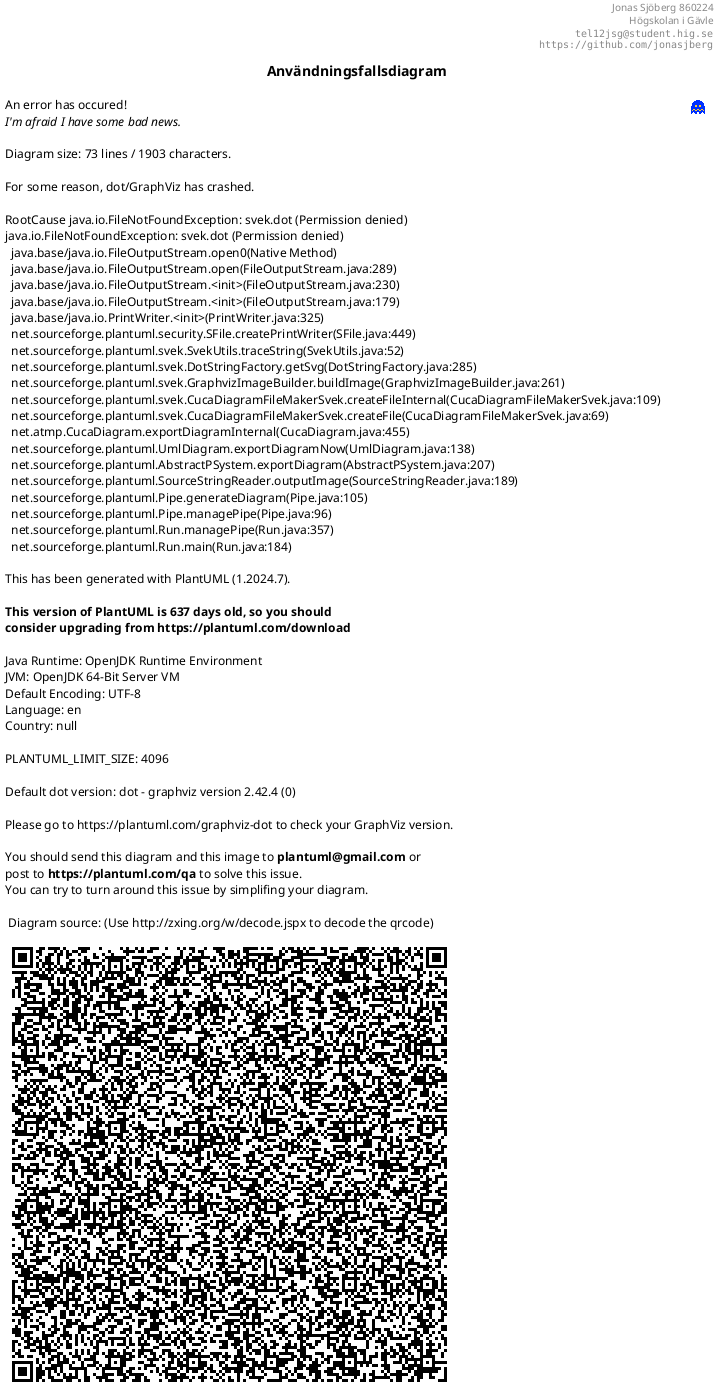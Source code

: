 ' DVG303 :: Objektorienterad design och programmering
' 860224 Jonas Sjöberg
' Högskolan i Gävle
' tel12jsg@student.hig.se
'
' Lab #1


@startuml
' ______________________________________________________________________________
' ____ CONFIGURATION OPTIONS ___________________________________________________
' debug flag creates a 'svek.dot' and 'svek.svg' file in ~/
!pragma svek_trace on

' appearance
skinparam monochrome true
skinparam backgroundColor transparent
skinparam classBackgroundColor transparent
'skinparam style strictuml


header
Jonas Sjöberg 860224
Högskolan i Gävle
""tel12jsg@student.hig.se""
""https://github.com/jonasjberg""
end header

title Användningsfallsdiagram

' ______________________________________________________________________________
' ____ USECASE DIAGRAM _________________________________________________________
'
' * AF 1: Skapa figur.
'         Användaren väljer ’skapa figur’ och sedan vilken typ figuren ska ha.
'         Möjliga värden är: Punkt, linje, triangel, rektangel, cirkel och
'         kanske ellips och kvadrat.  Systemet ger användaren möjlighet att
'         mata in värden som behövs för att definiera den önskade figuren.
'         Systemet använder sedan värden för att skapa ett objekt av vald typ
'         och tilldelar objektet till passande objektlista (t.ex. figur-lista,
'         lista med flyttbara figurer, lista med roterbara figurer mm. - se
'         nedan).
' * AF 2: Ta bort alla figurer.
'         Användaren väljer ’Ta bort allt’. 
'         Systemet tömmer alla listor.
' * AF 3: Rita ut alla figurer.
'         Användaren väljer ’Rita ut allt’. 
'         Systemet visar alla figurer som kan ritas.  
'         Obs: Detta användningsfall kommer att behandlas först i laboration 3.
' * AF 4: Skriv ut data till alla figurer.
'         Användaren väljer ’Skriv ut allt’. 
'         Systemet skriver ut data till alla figurer på konsollen.
' * AF 5: Förflytta alla flyttbara figurer.
'         Användaren väljer ’Förflytta allt’. 
'         Systemet ger användaren möjlighet att mata in värden dx, dy. 
'         Systemet förflyttar alla figurer som kan förflyttas.
' * AF 6: Ändra storlek till alla skalerbara figurer.
'         Användaren väljer ’Ändra storlek till alla’. 
'         Systemet ger användaren möjlighet att mata in värden sx, sy. 
'         Systemet ändrar storleken till alla figurer som tillåter detta.
' * AF 7: Rotera alla roterbara figurer.
'         Användaren väljer ’Rotera alla’. 
'         Systemet ger användaren möjlighet att mata in ett vinkel-värde. 
'         Systemet roterar alla figurer som kan roteras.

:Användare: as User

rectangle "Programmet" {
(Skapa figur) as (CreateFigure)
(Ta bort alla figurer) as (RemoveAllFigures)
(Rita ut alla figurer) as (DrawAllFigures)
(Skriv ut data till alla figurer) as (PrintDataAllFigures)
(Förflytta alla flyttbara figurer) as (MoveAllMovable)
(Ändra storlek till alla skalerbara figurer) as (ScaleAllScalable)
(Rotera alla roterbara figurer) as (RotateAllRotatable)

left to right direction
User - CreateFigure
User - RemoveAllFigures
User - DrawAllFigures
User - PrintDataAllFigures
User - MoveAllMovable
User - ScaleAllScalable
User - RotateAllRotatable

note right of CreateFigure
* Systemet ger användaren möjlighet att mata in värden
som behövs för att definiera den önskade figuren.
* Systemet använder sedan värden för att skapa ett objekt
av vald typ och tilldelar objektet till passande objektlista.
end note

note right of RemoveAllFigures
* Systemet tömmer alla listor.
end note

note right of DrawAllFigures
* Systemet visar alla figurer som kan ritas.
end note

note right of PrintDataAllFigures
* Systemet skriver ut data till alla figurer på konsollen.
end note

note right of MoveAllMovable
* Systemet ger användaren möjlighet att mata in värden dx, dy.
* Systemet förflyttar alla figurer som kan förflyttas.
end note

note right of ScaleAllScalable
* Systemet ger användaren möjlighet att mata in värden sx, sy.
* Systemet ändrar storleken till alla figurer som tillåter detta.
end note

note right of RotateAllRotatable
* Systemet ger användaren möjlighet att mata in ett vinkel-värde.
* Systemet roterar alla figurer som kan roteras.
end note
}
@enduml
